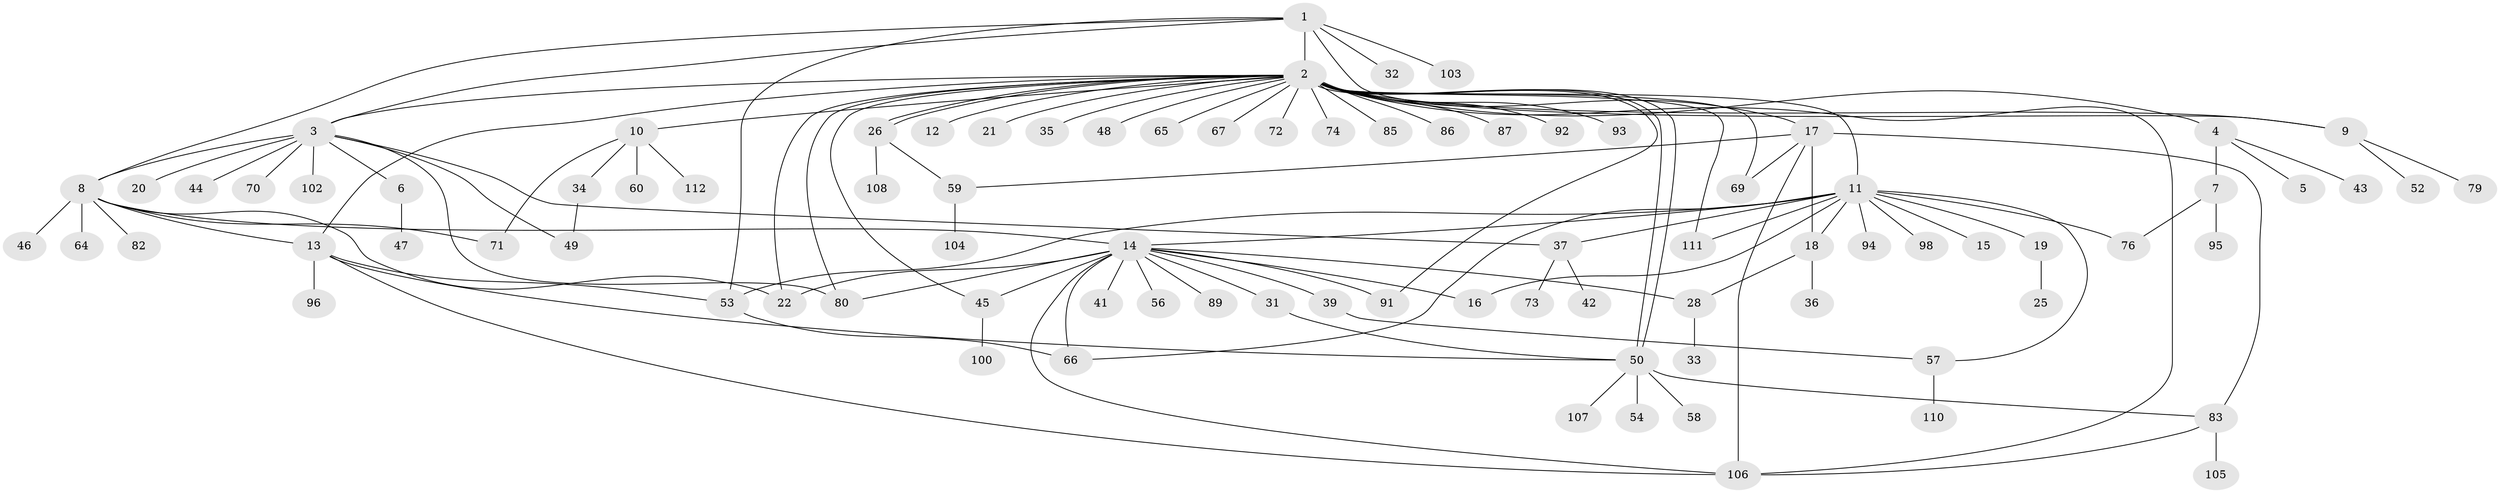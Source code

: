 // Generated by graph-tools (version 1.1) at 2025/51/02/27/25 19:51:56]
// undirected, 88 vertices, 122 edges
graph export_dot {
graph [start="1"]
  node [color=gray90,style=filled];
  1 [super="+38"];
  2 [super="+88"];
  3 [super="+51"];
  4 [super="+40"];
  5 [super="+84"];
  6;
  7 [super="+55"];
  8 [super="+27"];
  9;
  10;
  11 [super="+97"];
  12;
  13 [super="+29"];
  14 [super="+30"];
  15;
  16;
  17 [super="+77"];
  18 [super="+24"];
  19 [super="+23"];
  20;
  21;
  22;
  25;
  26 [super="+61"];
  28 [super="+78"];
  31;
  32;
  33;
  34;
  35;
  36;
  37;
  39;
  41;
  42;
  43;
  44;
  45 [super="+62"];
  46;
  47;
  48;
  49 [super="+101"];
  50 [super="+81"];
  52;
  53 [super="+63"];
  54;
  56;
  57 [super="+68"];
  58;
  59;
  60;
  64 [super="+109"];
  65;
  66 [super="+75"];
  67;
  69;
  70;
  71;
  72;
  73;
  74;
  76;
  79;
  80;
  82;
  83 [super="+99"];
  85 [super="+90"];
  86;
  87;
  89;
  91;
  92;
  93;
  94;
  95;
  96;
  98;
  100;
  102;
  103;
  104;
  105;
  106;
  107;
  108;
  110;
  111;
  112;
  1 -- 2;
  1 -- 3;
  1 -- 8;
  1 -- 9;
  1 -- 32;
  1 -- 53;
  1 -- 103;
  2 -- 3;
  2 -- 4 [weight=2];
  2 -- 9;
  2 -- 10;
  2 -- 11;
  2 -- 12;
  2 -- 13;
  2 -- 17;
  2 -- 21;
  2 -- 22;
  2 -- 26;
  2 -- 26;
  2 -- 35;
  2 -- 48;
  2 -- 50;
  2 -- 50;
  2 -- 65;
  2 -- 67;
  2 -- 69;
  2 -- 72;
  2 -- 74;
  2 -- 80;
  2 -- 85;
  2 -- 86;
  2 -- 87;
  2 -- 91;
  2 -- 92;
  2 -- 93;
  2 -- 106;
  2 -- 111;
  2 -- 45;
  3 -- 6;
  3 -- 8;
  3 -- 20;
  3 -- 44;
  3 -- 49;
  3 -- 70;
  3 -- 102;
  3 -- 80;
  3 -- 37;
  4 -- 5;
  4 -- 7;
  4 -- 43;
  6 -- 47;
  7 -- 76;
  7 -- 95;
  8 -- 14;
  8 -- 22;
  8 -- 46;
  8 -- 64;
  8 -- 71;
  8 -- 82;
  8 -- 13;
  9 -- 52;
  9 -- 79;
  10 -- 34;
  10 -- 60;
  10 -- 71;
  10 -- 112;
  11 -- 15;
  11 -- 16;
  11 -- 19;
  11 -- 37;
  11 -- 53;
  11 -- 57;
  11 -- 76;
  11 -- 94;
  11 -- 98;
  11 -- 111;
  11 -- 14;
  11 -- 66;
  11 -- 18;
  13 -- 96;
  13 -- 106;
  13 -- 50;
  13 -- 53;
  14 -- 16;
  14 -- 22;
  14 -- 31;
  14 -- 41;
  14 -- 45 [weight=2];
  14 -- 56;
  14 -- 80;
  14 -- 89;
  14 -- 91;
  14 -- 106;
  14 -- 28;
  14 -- 39;
  14 -- 66;
  17 -- 18;
  17 -- 59;
  17 -- 69;
  17 -- 106;
  17 -- 83;
  18 -- 36;
  18 -- 28;
  19 -- 25;
  26 -- 59;
  26 -- 108;
  28 -- 33;
  31 -- 50;
  34 -- 49;
  37 -- 42;
  37 -- 73;
  39 -- 57;
  45 -- 100;
  50 -- 54;
  50 -- 58;
  50 -- 107;
  50 -- 83;
  53 -- 66;
  57 -- 110;
  59 -- 104;
  83 -- 105;
  83 -- 106;
}
